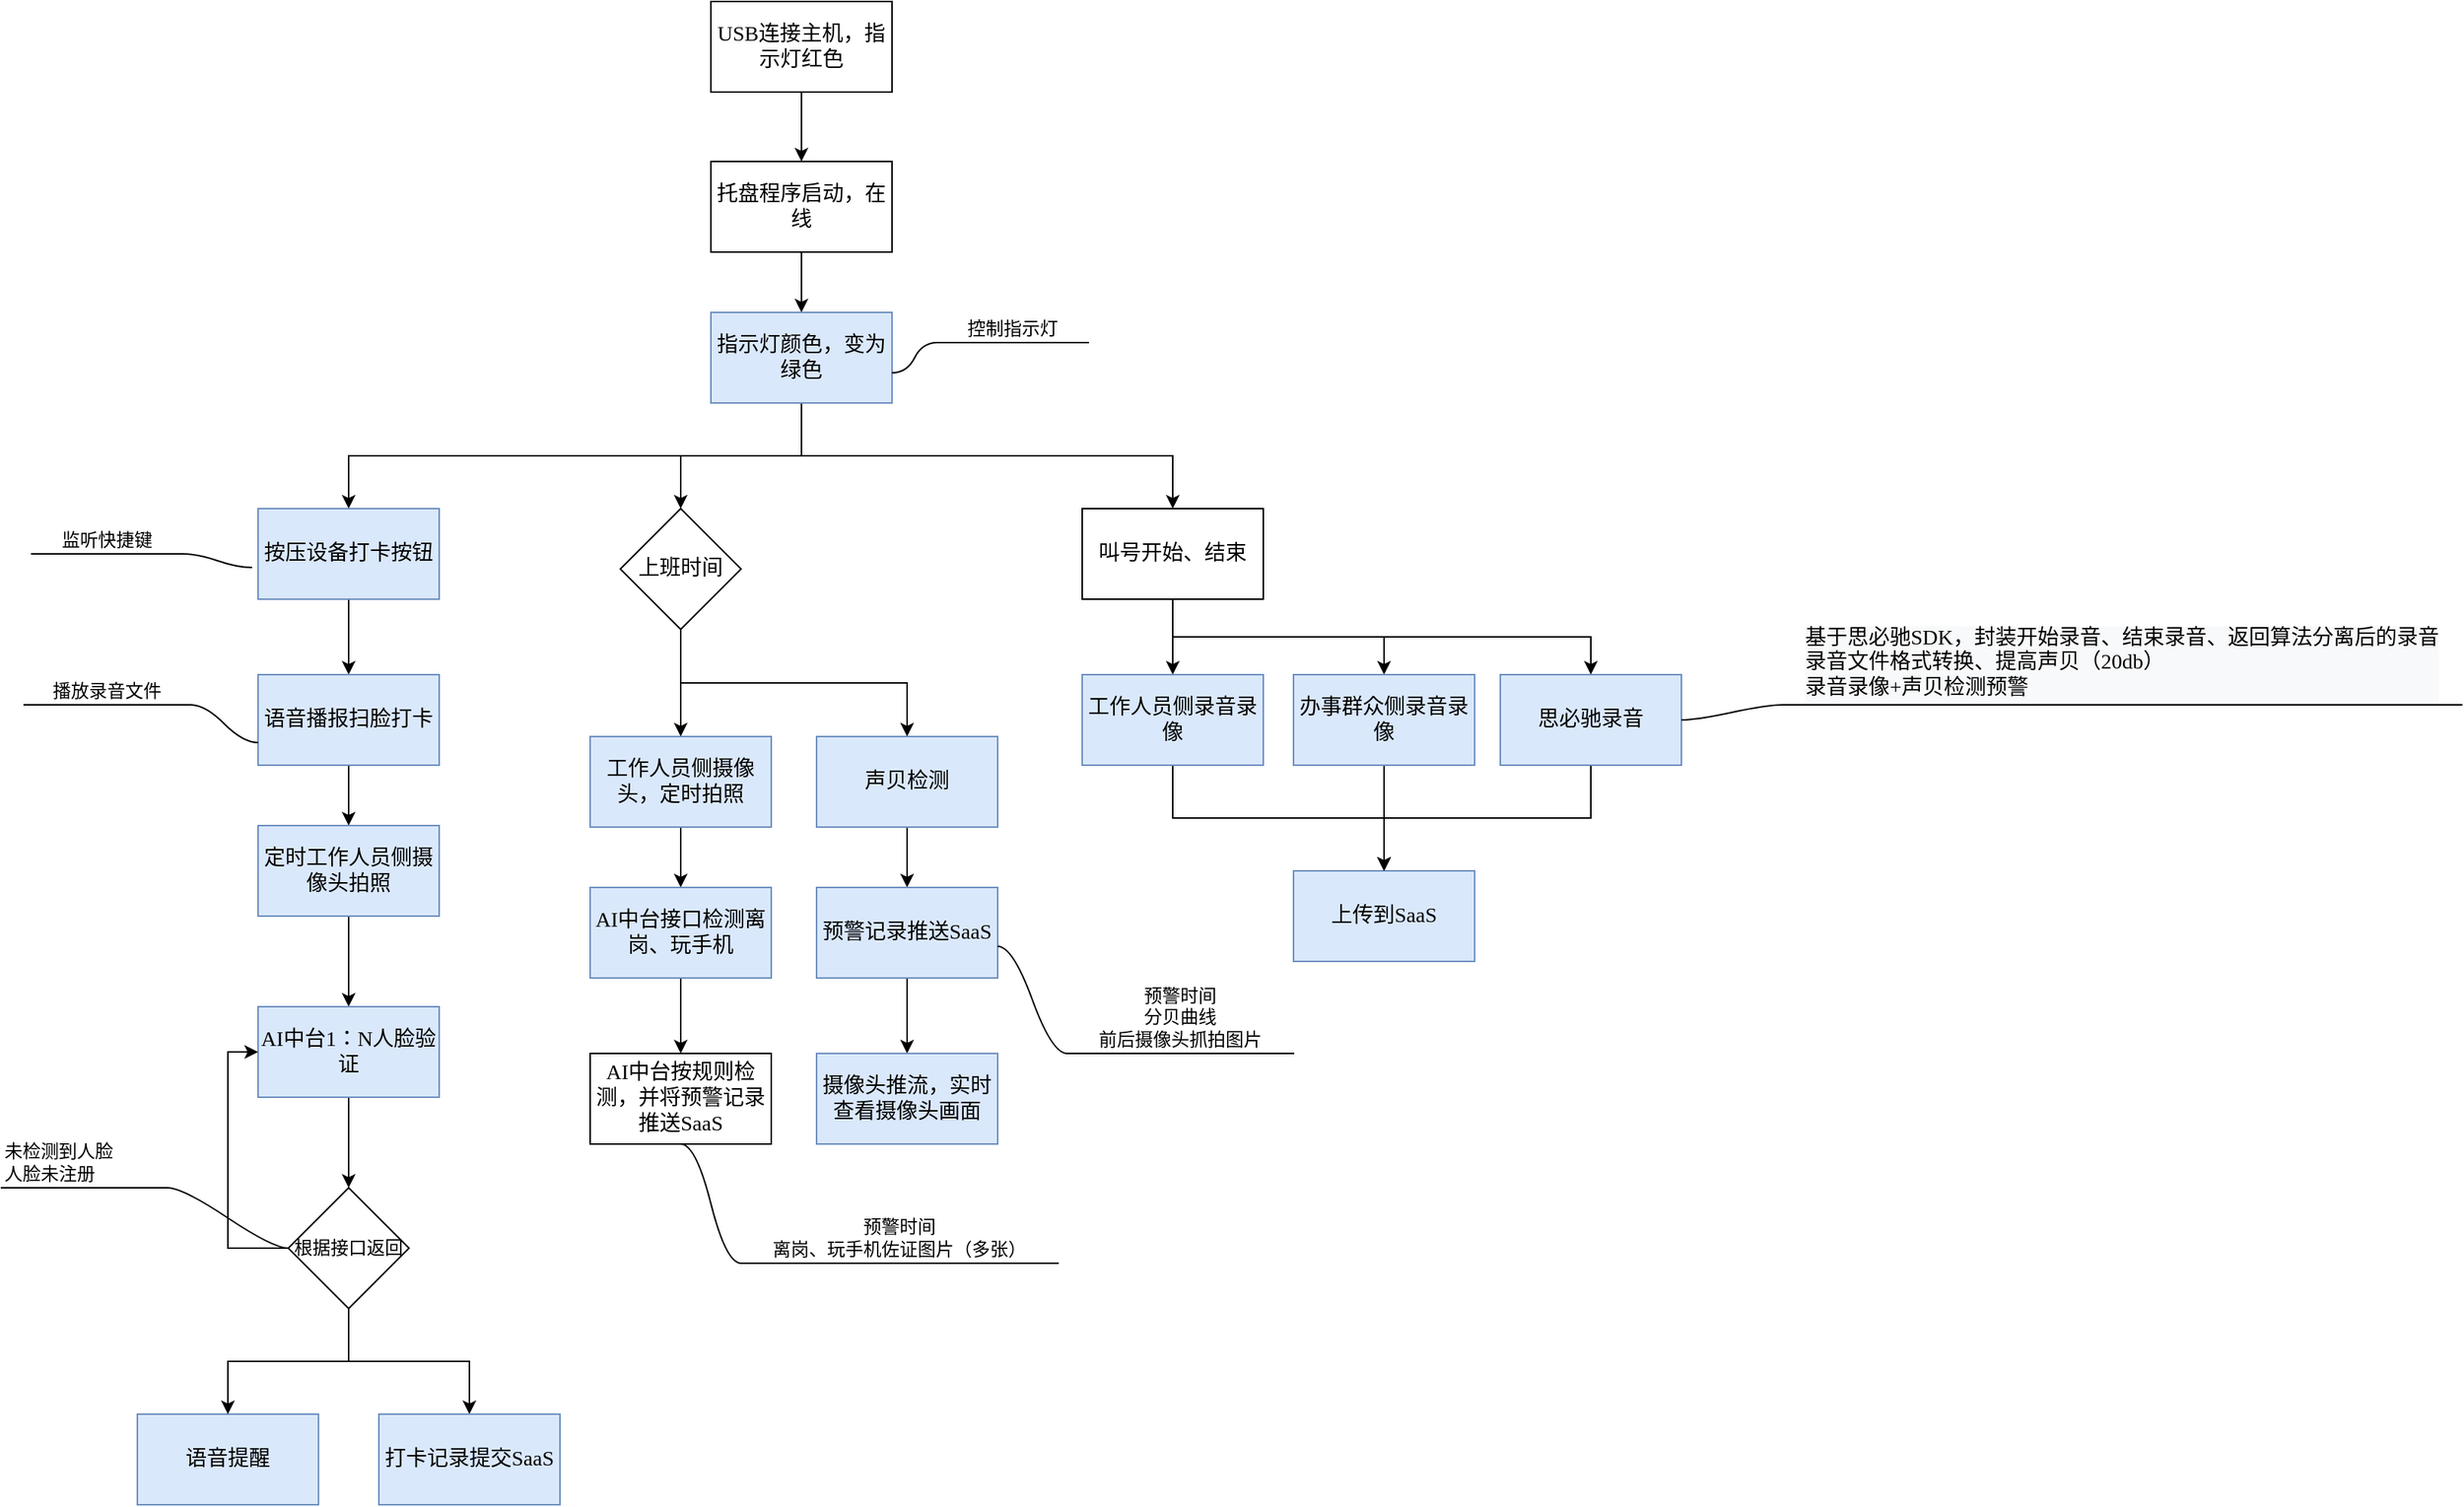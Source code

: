<mxfile version="24.9.0">
  <diagram name="第 1 页" id="kdUgp8HAoLFUEc_NWHWy">
    <mxGraphModel dx="1434" dy="792" grid="1" gridSize="10" guides="1" tooltips="1" connect="1" arrows="1" fold="1" page="1" pageScale="1" pageWidth="827" pageHeight="1169" math="0" shadow="0">
      <root>
        <mxCell id="0" />
        <mxCell id="1" parent="0" />
        <mxCell id="lpU7cfMmDj1gJtjpGfW_-1" style="edgeStyle=orthogonalEdgeStyle;rounded=0;orthogonalLoop=1;jettySize=auto;html=1;exitX=0.5;exitY=1;exitDx=0;exitDy=0;entryX=0.5;entryY=0;entryDx=0;entryDy=0;fontFamily=阿里巴巴普惠体;fontSize=14;" edge="1" parent="1" source="lpU7cfMmDj1gJtjpGfW_-2" target="lpU7cfMmDj1gJtjpGfW_-4">
          <mxGeometry relative="1" as="geometry" />
        </mxCell>
        <mxCell id="lpU7cfMmDj1gJtjpGfW_-2" value="USB连接主机，指示灯红色" style="rounded=0;whiteSpace=wrap;html=1;fontFamily=阿里巴巴普惠体;fontSize=14;" vertex="1" parent="1">
          <mxGeometry x="530" y="94" width="120" height="60" as="geometry" />
        </mxCell>
        <mxCell id="lpU7cfMmDj1gJtjpGfW_-3" style="edgeStyle=orthogonalEdgeStyle;rounded=0;orthogonalLoop=1;jettySize=auto;html=1;exitX=0.5;exitY=1;exitDx=0;exitDy=0;entryX=0.5;entryY=0;entryDx=0;entryDy=0;fontFamily=阿里巴巴普惠体;fontSize=14;" edge="1" parent="1" source="lpU7cfMmDj1gJtjpGfW_-4" target="lpU7cfMmDj1gJtjpGfW_-8">
          <mxGeometry relative="1" as="geometry" />
        </mxCell>
        <mxCell id="lpU7cfMmDj1gJtjpGfW_-4" value="托盘程序启动，在线" style="rounded=0;whiteSpace=wrap;html=1;fontFamily=阿里巴巴普惠体;fontSize=14;" vertex="1" parent="1">
          <mxGeometry x="530" y="200" width="120" height="60" as="geometry" />
        </mxCell>
        <mxCell id="lpU7cfMmDj1gJtjpGfW_-5" style="edgeStyle=orthogonalEdgeStyle;rounded=0;orthogonalLoop=1;jettySize=auto;html=1;exitX=0.5;exitY=1;exitDx=0;exitDy=0;entryX=0.5;entryY=0;entryDx=0;entryDy=0;fontFamily=阿里巴巴普惠体;fontSize=14;" edge="1" parent="1" source="lpU7cfMmDj1gJtjpGfW_-8" target="lpU7cfMmDj1gJtjpGfW_-10">
          <mxGeometry relative="1" as="geometry" />
        </mxCell>
        <mxCell id="lpU7cfMmDj1gJtjpGfW_-7" style="edgeStyle=orthogonalEdgeStyle;rounded=0;orthogonalLoop=1;jettySize=auto;html=1;exitX=0.5;exitY=1;exitDx=0;exitDy=0;entryX=0.5;entryY=0;entryDx=0;entryDy=0;fontFamily=阿里巴巴普惠体;fontSize=14;" edge="1" parent="1" source="lpU7cfMmDj1gJtjpGfW_-8" target="lpU7cfMmDj1gJtjpGfW_-28">
          <mxGeometry relative="1" as="geometry" />
        </mxCell>
        <mxCell id="lpU7cfMmDj1gJtjpGfW_-67" style="edgeStyle=orthogonalEdgeStyle;rounded=0;orthogonalLoop=1;jettySize=auto;html=1;exitX=0.5;exitY=1;exitDx=0;exitDy=0;entryX=0.5;entryY=0;entryDx=0;entryDy=0;" edge="1" parent="1" source="lpU7cfMmDj1gJtjpGfW_-8" target="lpU7cfMmDj1gJtjpGfW_-46">
          <mxGeometry relative="1" as="geometry" />
        </mxCell>
        <mxCell id="lpU7cfMmDj1gJtjpGfW_-8" value="指示灯颜色，变为绿色" style="rounded=0;whiteSpace=wrap;html=1;fontFamily=阿里巴巴普惠体;fontSize=14;fillColor=#dae8fc;strokeColor=#6c8ebf;" vertex="1" parent="1">
          <mxGeometry x="530" y="300" width="120" height="60" as="geometry" />
        </mxCell>
        <mxCell id="lpU7cfMmDj1gJtjpGfW_-9" style="edgeStyle=orthogonalEdgeStyle;rounded=0;orthogonalLoop=1;jettySize=auto;html=1;exitX=0.5;exitY=1;exitDx=0;exitDy=0;fontFamily=阿里巴巴普惠体;fontSize=14;" edge="1" parent="1" source="lpU7cfMmDj1gJtjpGfW_-10" target="lpU7cfMmDj1gJtjpGfW_-12">
          <mxGeometry relative="1" as="geometry" />
        </mxCell>
        <mxCell id="lpU7cfMmDj1gJtjpGfW_-10" value="按压设备打卡按钮" style="rounded=0;whiteSpace=wrap;html=1;fontFamily=阿里巴巴普惠体;fontSize=14;fillColor=#dae8fc;strokeColor=#6c8ebf;" vertex="1" parent="1">
          <mxGeometry x="230" y="430" width="120" height="60" as="geometry" />
        </mxCell>
        <mxCell id="lpU7cfMmDj1gJtjpGfW_-11" style="edgeStyle=orthogonalEdgeStyle;rounded=0;orthogonalLoop=1;jettySize=auto;html=1;exitX=0.5;exitY=1;exitDx=0;exitDy=0;entryX=0.5;entryY=0;entryDx=0;entryDy=0;fontFamily=阿里巴巴普惠体;fontSize=14;" edge="1" parent="1" source="lpU7cfMmDj1gJtjpGfW_-12" target="lpU7cfMmDj1gJtjpGfW_-14">
          <mxGeometry relative="1" as="geometry" />
        </mxCell>
        <mxCell id="lpU7cfMmDj1gJtjpGfW_-12" value="语音播报扫脸打卡" style="rounded=0;whiteSpace=wrap;html=1;fontFamily=阿里巴巴普惠体;fontSize=14;fillColor=#dae8fc;strokeColor=#6c8ebf;" vertex="1" parent="1">
          <mxGeometry x="230" y="540" width="120" height="60" as="geometry" />
        </mxCell>
        <mxCell id="lpU7cfMmDj1gJtjpGfW_-13" style="edgeStyle=orthogonalEdgeStyle;rounded=0;orthogonalLoop=1;jettySize=auto;html=1;exitX=0.5;exitY=1;exitDx=0;exitDy=0;entryX=0.5;entryY=0;entryDx=0;entryDy=0;fontFamily=阿里巴巴普惠体;fontSize=14;" edge="1" parent="1" source="lpU7cfMmDj1gJtjpGfW_-14" target="lpU7cfMmDj1gJtjpGfW_-16">
          <mxGeometry relative="1" as="geometry" />
        </mxCell>
        <mxCell id="lpU7cfMmDj1gJtjpGfW_-14" value="定时工作人员侧摄像头拍照" style="rounded=0;whiteSpace=wrap;html=1;fontFamily=阿里巴巴普惠体;fontSize=14;fillColor=#dae8fc;strokeColor=#6c8ebf;" vertex="1" parent="1">
          <mxGeometry x="230" y="640" width="120" height="60" as="geometry" />
        </mxCell>
        <mxCell id="lpU7cfMmDj1gJtjpGfW_-55" style="edgeStyle=orthogonalEdgeStyle;rounded=0;orthogonalLoop=1;jettySize=auto;html=1;exitX=0.5;exitY=1;exitDx=0;exitDy=0;entryX=0.5;entryY=0;entryDx=0;entryDy=0;" edge="1" parent="1" source="lpU7cfMmDj1gJtjpGfW_-16" target="lpU7cfMmDj1gJtjpGfW_-52">
          <mxGeometry relative="1" as="geometry" />
        </mxCell>
        <mxCell id="lpU7cfMmDj1gJtjpGfW_-16" value="AI中台1：N人脸验证" style="rounded=0;whiteSpace=wrap;html=1;fontFamily=阿里巴巴普惠体;fontSize=14;fillColor=#dae8fc;strokeColor=#6c8ebf;" vertex="1" parent="1">
          <mxGeometry x="230" y="760" width="120" height="60" as="geometry" />
        </mxCell>
        <mxCell id="lpU7cfMmDj1gJtjpGfW_-17" value="语音提醒" style="rounded=0;whiteSpace=wrap;html=1;fontFamily=阿里巴巴普惠体;fontSize=14;fillColor=#dae8fc;strokeColor=#6c8ebf;" vertex="1" parent="1">
          <mxGeometry x="150" y="1030" width="120" height="60" as="geometry" />
        </mxCell>
        <mxCell id="lpU7cfMmDj1gJtjpGfW_-21" style="edgeStyle=orthogonalEdgeStyle;rounded=0;orthogonalLoop=1;jettySize=auto;html=1;exitX=0.5;exitY=1;exitDx=0;exitDy=0;entryX=0.5;entryY=0;entryDx=0;entryDy=0;fontFamily=阿里巴巴普惠体;fontSize=14;" edge="1" parent="1" source="lpU7cfMmDj1gJtjpGfW_-22" target="lpU7cfMmDj1gJtjpGfW_-24">
          <mxGeometry relative="1" as="geometry" />
        </mxCell>
        <mxCell id="lpU7cfMmDj1gJtjpGfW_-22" value="工作人员侧摄像头，定时拍照" style="rounded=0;whiteSpace=wrap;html=1;fontFamily=阿里巴巴普惠体;fontSize=14;fillColor=#dae8fc;strokeColor=#6c8ebf;" vertex="1" parent="1">
          <mxGeometry x="450" y="581" width="120" height="60" as="geometry" />
        </mxCell>
        <mxCell id="lpU7cfMmDj1gJtjpGfW_-23" style="edgeStyle=orthogonalEdgeStyle;rounded=0;orthogonalLoop=1;jettySize=auto;html=1;exitX=0.5;exitY=1;exitDx=0;exitDy=0;entryX=0.5;entryY=0;entryDx=0;entryDy=0;fontFamily=阿里巴巴普惠体;fontSize=14;" edge="1" parent="1" source="lpU7cfMmDj1gJtjpGfW_-24" target="lpU7cfMmDj1gJtjpGfW_-38">
          <mxGeometry relative="1" as="geometry" />
        </mxCell>
        <mxCell id="lpU7cfMmDj1gJtjpGfW_-24" value="AI中台接口检测离岗、玩手机" style="rounded=0;whiteSpace=wrap;html=1;fontFamily=阿里巴巴普惠体;fontSize=14;fillColor=#dae8fc;strokeColor=#6c8ebf;" vertex="1" parent="1">
          <mxGeometry x="450" y="681" width="120" height="60" as="geometry" />
        </mxCell>
        <mxCell id="lpU7cfMmDj1gJtjpGfW_-25" style="edgeStyle=orthogonalEdgeStyle;rounded=0;orthogonalLoop=1;jettySize=auto;html=1;exitX=0.5;exitY=1;exitDx=0;exitDy=0;entryX=0.5;entryY=0;entryDx=0;entryDy=0;fontFamily=阿里巴巴普惠体;fontSize=14;" edge="1" parent="1" source="lpU7cfMmDj1gJtjpGfW_-28" target="lpU7cfMmDj1gJtjpGfW_-30">
          <mxGeometry relative="1" as="geometry" />
        </mxCell>
        <mxCell id="lpU7cfMmDj1gJtjpGfW_-26" style="edgeStyle=orthogonalEdgeStyle;rounded=0;orthogonalLoop=1;jettySize=auto;html=1;exitX=0.5;exitY=1;exitDx=0;exitDy=0;entryX=0.5;entryY=0;entryDx=0;entryDy=0;fontFamily=阿里巴巴普惠体;fontSize=14;" edge="1" parent="1" source="lpU7cfMmDj1gJtjpGfW_-28" target="lpU7cfMmDj1gJtjpGfW_-35">
          <mxGeometry relative="1" as="geometry" />
        </mxCell>
        <mxCell id="lpU7cfMmDj1gJtjpGfW_-27" style="edgeStyle=orthogonalEdgeStyle;rounded=0;orthogonalLoop=1;jettySize=auto;html=1;exitX=0.5;exitY=1;exitDx=0;exitDy=0;entryX=0.5;entryY=0;entryDx=0;entryDy=0;fontFamily=阿里巴巴普惠体;fontSize=14;" edge="1" parent="1" source="lpU7cfMmDj1gJtjpGfW_-28" target="lpU7cfMmDj1gJtjpGfW_-33">
          <mxGeometry relative="1" as="geometry" />
        </mxCell>
        <mxCell id="lpU7cfMmDj1gJtjpGfW_-28" value="叫号开始、结束" style="rounded=0;whiteSpace=wrap;html=1;fontFamily=阿里巴巴普惠体;fontSize=14;" vertex="1" parent="1">
          <mxGeometry x="776" y="430" width="120" height="60" as="geometry" />
        </mxCell>
        <mxCell id="lpU7cfMmDj1gJtjpGfW_-29" style="edgeStyle=orthogonalEdgeStyle;rounded=0;orthogonalLoop=1;jettySize=auto;html=1;exitX=0.5;exitY=1;exitDx=0;exitDy=0;entryX=0.5;entryY=0;entryDx=0;entryDy=0;fontFamily=阿里巴巴普惠体;fontSize=14;" edge="1" parent="1" source="lpU7cfMmDj1gJtjpGfW_-30" target="lpU7cfMmDj1gJtjpGfW_-31">
          <mxGeometry relative="1" as="geometry" />
        </mxCell>
        <mxCell id="lpU7cfMmDj1gJtjpGfW_-30" value="工作人员侧录音录像" style="rounded=0;whiteSpace=wrap;html=1;fontFamily=阿里巴巴普惠体;fontSize=14;fillColor=#dae8fc;strokeColor=#6c8ebf;" vertex="1" parent="1">
          <mxGeometry x="776" y="540" width="120" height="60" as="geometry" />
        </mxCell>
        <mxCell id="lpU7cfMmDj1gJtjpGfW_-31" value="上传到SaaS" style="rounded=0;whiteSpace=wrap;html=1;fontFamily=阿里巴巴普惠体;fontSize=14;fillColor=#dae8fc;strokeColor=#6c8ebf;" vertex="1" parent="1">
          <mxGeometry x="916" y="670" width="120" height="60" as="geometry" />
        </mxCell>
        <mxCell id="lpU7cfMmDj1gJtjpGfW_-32" style="edgeStyle=orthogonalEdgeStyle;rounded=0;orthogonalLoop=1;jettySize=auto;html=1;exitX=0.5;exitY=1;exitDx=0;exitDy=0;entryX=0.5;entryY=0;entryDx=0;entryDy=0;fontFamily=阿里巴巴普惠体;fontSize=14;" edge="1" parent="1" source="lpU7cfMmDj1gJtjpGfW_-33" target="lpU7cfMmDj1gJtjpGfW_-31">
          <mxGeometry relative="1" as="geometry" />
        </mxCell>
        <mxCell id="lpU7cfMmDj1gJtjpGfW_-33" value="思必驰录音" style="rounded=0;whiteSpace=wrap;html=1;fontFamily=阿里巴巴普惠体;fontSize=14;fillColor=#dae8fc;strokeColor=#6c8ebf;" vertex="1" parent="1">
          <mxGeometry x="1053" y="540" width="120" height="60" as="geometry" />
        </mxCell>
        <mxCell id="lpU7cfMmDj1gJtjpGfW_-34" style="edgeStyle=orthogonalEdgeStyle;rounded=0;orthogonalLoop=1;jettySize=auto;html=1;exitX=0.5;exitY=1;exitDx=0;exitDy=0;entryX=0.5;entryY=0;entryDx=0;entryDy=0;fontFamily=阿里巴巴普惠体;fontSize=14;" edge="1" parent="1" source="lpU7cfMmDj1gJtjpGfW_-35" target="lpU7cfMmDj1gJtjpGfW_-31">
          <mxGeometry relative="1" as="geometry" />
        </mxCell>
        <mxCell id="lpU7cfMmDj1gJtjpGfW_-35" value="办事群众侧录音录像" style="rounded=0;whiteSpace=wrap;html=1;fontFamily=阿里巴巴普惠体;fontSize=14;fillColor=#dae8fc;strokeColor=#6c8ebf;" vertex="1" parent="1">
          <mxGeometry x="916" y="540" width="120" height="60" as="geometry" />
        </mxCell>
        <mxCell id="lpU7cfMmDj1gJtjpGfW_-36" style="edgeStyle=orthogonalEdgeStyle;rounded=0;orthogonalLoop=1;jettySize=auto;html=1;exitX=0.5;exitY=1;exitDx=0;exitDy=0;entryX=0.5;entryY=0;entryDx=0;entryDy=0;fontFamily=阿里巴巴普惠体;fontSize=14;" edge="1" parent="1" source="lpU7cfMmDj1gJtjpGfW_-37" target="lpU7cfMmDj1gJtjpGfW_-39">
          <mxGeometry relative="1" as="geometry" />
        </mxCell>
        <mxCell id="lpU7cfMmDj1gJtjpGfW_-37" value="声贝检测" style="rounded=0;whiteSpace=wrap;html=1;fontFamily=阿里巴巴普惠体;fontSize=14;fillColor=#dae8fc;strokeColor=#6c8ebf;" vertex="1" parent="1">
          <mxGeometry x="600" y="581" width="120" height="60" as="geometry" />
        </mxCell>
        <mxCell id="lpU7cfMmDj1gJtjpGfW_-38" value="AI中台按规则检测，并将预警记录推送SaaS" style="rounded=0;whiteSpace=wrap;html=1;fontFamily=阿里巴巴普惠体;fontSize=14;" vertex="1" parent="1">
          <mxGeometry x="450" y="791" width="120" height="60" as="geometry" />
        </mxCell>
        <mxCell id="lpU7cfMmDj1gJtjpGfW_-78" style="edgeStyle=orthogonalEdgeStyle;rounded=0;orthogonalLoop=1;jettySize=auto;html=1;exitX=0.5;exitY=1;exitDx=0;exitDy=0;entryX=0.5;entryY=0;entryDx=0;entryDy=0;" edge="1" parent="1" source="lpU7cfMmDj1gJtjpGfW_-39" target="lpU7cfMmDj1gJtjpGfW_-77">
          <mxGeometry relative="1" as="geometry" />
        </mxCell>
        <mxCell id="lpU7cfMmDj1gJtjpGfW_-39" value="预警记录推送SaaS" style="rounded=0;whiteSpace=wrap;html=1;fontFamily=阿里巴巴普惠体;fontSize=14;fillColor=#dae8fc;strokeColor=#6c8ebf;" vertex="1" parent="1">
          <mxGeometry x="600" y="681" width="120" height="60" as="geometry" />
        </mxCell>
        <mxCell id="lpU7cfMmDj1gJtjpGfW_-44" value="控制指示灯" style="whiteSpace=wrap;html=1;shape=partialRectangle;top=0;left=0;bottom=1;right=0;points=[[0,1],[1,1]];fillColor=none;align=center;verticalAlign=bottom;routingCenterY=0.5;snapToPoint=1;recursiveResize=0;autosize=1;treeFolding=1;treeMoving=1;newEdgeStyle={&quot;edgeStyle&quot;:&quot;entityRelationEdgeStyle&quot;,&quot;startArrow&quot;:&quot;none&quot;,&quot;endArrow&quot;:&quot;none&quot;,&quot;segment&quot;:10,&quot;curved&quot;:1,&quot;sourcePerimeterSpacing&quot;:0,&quot;targetPerimeterSpacing&quot;:0};" vertex="1" parent="1">
          <mxGeometry x="680" y="290" width="100" height="30" as="geometry" />
        </mxCell>
        <mxCell id="lpU7cfMmDj1gJtjpGfW_-45" value="" style="edgeStyle=entityRelationEdgeStyle;startArrow=none;endArrow=none;segment=10;curved=1;sourcePerimeterSpacing=0;targetPerimeterSpacing=0;rounded=0;" edge="1" target="lpU7cfMmDj1gJtjpGfW_-44" parent="1">
          <mxGeometry relative="1" as="geometry">
            <mxPoint x="650" y="340" as="sourcePoint" />
          </mxGeometry>
        </mxCell>
        <mxCell id="lpU7cfMmDj1gJtjpGfW_-65" style="edgeStyle=orthogonalEdgeStyle;rounded=0;orthogonalLoop=1;jettySize=auto;html=1;exitX=0.5;exitY=1;exitDx=0;exitDy=0;entryX=0.5;entryY=0;entryDx=0;entryDy=0;" edge="1" parent="1" source="lpU7cfMmDj1gJtjpGfW_-46" target="lpU7cfMmDj1gJtjpGfW_-22">
          <mxGeometry relative="1" as="geometry" />
        </mxCell>
        <mxCell id="lpU7cfMmDj1gJtjpGfW_-68" style="edgeStyle=orthogonalEdgeStyle;rounded=0;orthogonalLoop=1;jettySize=auto;html=1;exitX=0.5;exitY=1;exitDx=0;exitDy=0;" edge="1" parent="1" source="lpU7cfMmDj1gJtjpGfW_-46" target="lpU7cfMmDj1gJtjpGfW_-37">
          <mxGeometry relative="1" as="geometry" />
        </mxCell>
        <mxCell id="lpU7cfMmDj1gJtjpGfW_-46" value="&lt;span style=&quot;font-family: 阿里巴巴普惠体; font-size: 14px;&quot;&gt;上班时间&lt;/span&gt;" style="rhombus;whiteSpace=wrap;html=1;" vertex="1" parent="1">
          <mxGeometry x="470" y="430" width="80" height="80" as="geometry" />
        </mxCell>
        <mxCell id="lpU7cfMmDj1gJtjpGfW_-47" value="监听快捷键" style="whiteSpace=wrap;html=1;shape=partialRectangle;top=0;left=0;bottom=1;right=0;points=[[0,1],[1,1]];fillColor=none;align=center;verticalAlign=bottom;routingCenterY=0.5;snapToPoint=1;recursiveResize=0;autosize=1;treeFolding=1;treeMoving=1;newEdgeStyle={&quot;edgeStyle&quot;:&quot;entityRelationEdgeStyle&quot;,&quot;startArrow&quot;:&quot;none&quot;,&quot;endArrow&quot;:&quot;none&quot;,&quot;segment&quot;:10,&quot;curved&quot;:1,&quot;sourcePerimeterSpacing&quot;:0,&quot;targetPerimeterSpacing&quot;:0};flipH=1;" vertex="1" parent="1">
          <mxGeometry x="80" y="430" width="100" height="30" as="geometry" />
        </mxCell>
        <mxCell id="lpU7cfMmDj1gJtjpGfW_-48" value="" style="edgeStyle=entityRelationEdgeStyle;startArrow=none;endArrow=none;segment=10;curved=1;sourcePerimeterSpacing=0;targetPerimeterSpacing=0;rounded=0;exitX=-0.033;exitY=0.65;exitDx=0;exitDy=0;exitPerimeter=0;" edge="1" target="lpU7cfMmDj1gJtjpGfW_-47" parent="1" source="lpU7cfMmDj1gJtjpGfW_-10">
          <mxGeometry relative="1" as="geometry">
            <mxPoint x="90" y="480" as="sourcePoint" />
          </mxGeometry>
        </mxCell>
        <mxCell id="lpU7cfMmDj1gJtjpGfW_-50" value="播放录音文件" style="whiteSpace=wrap;html=1;shape=partialRectangle;top=0;left=0;bottom=1;right=0;points=[[0,1],[1,1]];fillColor=none;align=center;verticalAlign=bottom;routingCenterY=0.5;snapToPoint=1;recursiveResize=0;autosize=1;treeFolding=1;treeMoving=1;newEdgeStyle={&quot;edgeStyle&quot;:&quot;entityRelationEdgeStyle&quot;,&quot;startArrow&quot;:&quot;none&quot;,&quot;endArrow&quot;:&quot;none&quot;,&quot;segment&quot;:10,&quot;curved&quot;:1,&quot;sourcePerimeterSpacing&quot;:0,&quot;targetPerimeterSpacing&quot;:0};flipH=1;" vertex="1" parent="1">
          <mxGeometry x="75" y="530" width="110" height="30" as="geometry" />
        </mxCell>
        <mxCell id="lpU7cfMmDj1gJtjpGfW_-51" value="" style="edgeStyle=entityRelationEdgeStyle;startArrow=none;endArrow=none;segment=10;curved=1;sourcePerimeterSpacing=0;targetPerimeterSpacing=0;rounded=0;exitX=0;exitY=0.75;exitDx=0;exitDy=0;" edge="1" target="lpU7cfMmDj1gJtjpGfW_-50" parent="1" source="lpU7cfMmDj1gJtjpGfW_-12">
          <mxGeometry relative="1" as="geometry">
            <mxPoint x="80" y="585" as="sourcePoint" />
          </mxGeometry>
        </mxCell>
        <mxCell id="lpU7cfMmDj1gJtjpGfW_-53" style="edgeStyle=orthogonalEdgeStyle;rounded=0;orthogonalLoop=1;jettySize=auto;html=1;exitX=0.5;exitY=1;exitDx=0;exitDy=0;entryX=0.5;entryY=0;entryDx=0;entryDy=0;" edge="1" parent="1" source="lpU7cfMmDj1gJtjpGfW_-52" target="lpU7cfMmDj1gJtjpGfW_-17">
          <mxGeometry relative="1" as="geometry" />
        </mxCell>
        <mxCell id="lpU7cfMmDj1gJtjpGfW_-54" style="edgeStyle=orthogonalEdgeStyle;rounded=0;orthogonalLoop=1;jettySize=auto;html=1;exitX=0;exitY=0.5;exitDx=0;exitDy=0;entryX=0;entryY=0.5;entryDx=0;entryDy=0;" edge="1" parent="1" source="lpU7cfMmDj1gJtjpGfW_-52" target="lpU7cfMmDj1gJtjpGfW_-16">
          <mxGeometry relative="1" as="geometry" />
        </mxCell>
        <mxCell id="lpU7cfMmDj1gJtjpGfW_-61" style="edgeStyle=orthogonalEdgeStyle;rounded=0;orthogonalLoop=1;jettySize=auto;html=1;exitX=0.5;exitY=1;exitDx=0;exitDy=0;entryX=0.5;entryY=0;entryDx=0;entryDy=0;" edge="1" parent="1" source="lpU7cfMmDj1gJtjpGfW_-52" target="lpU7cfMmDj1gJtjpGfW_-60">
          <mxGeometry relative="1" as="geometry" />
        </mxCell>
        <mxCell id="lpU7cfMmDj1gJtjpGfW_-52" value="根据接口返回" style="rhombus;whiteSpace=wrap;html=1;" vertex="1" parent="1">
          <mxGeometry x="250" y="880" width="80" height="80" as="geometry" />
        </mxCell>
        <mxCell id="lpU7cfMmDj1gJtjpGfW_-58" value="&lt;div&gt;&lt;br&gt;&lt;/div&gt;&lt;div&gt;&lt;br&gt;&lt;/div&gt;&lt;div&gt;&lt;br&gt;&lt;/div&gt;&lt;div&gt;&lt;br&gt;&lt;/div&gt;&lt;div&gt;&lt;br&gt;&lt;/div&gt;&lt;div&gt;&lt;span style=&quot;background-color: initial;&quot;&gt;未检测到人脸&lt;/span&gt;&lt;/div&gt;&lt;div&gt;人脸未注册&lt;/div&gt;" style="whiteSpace=wrap;html=1;shape=partialRectangle;top=0;left=0;bottom=1;right=0;points=[[0,1],[1,1]];fillColor=none;align=left;verticalAlign=bottom;routingCenterY=0.5;snapToPoint=1;recursiveResize=0;autosize=1;treeFolding=1;treeMoving=1;newEdgeStyle={&quot;edgeStyle&quot;:&quot;entityRelationEdgeStyle&quot;,&quot;startArrow&quot;:&quot;none&quot;,&quot;endArrow&quot;:&quot;none&quot;,&quot;segment&quot;:10,&quot;curved&quot;:1,&quot;sourcePerimeterSpacing&quot;:0,&quot;targetPerimeterSpacing&quot;:0};flipH=1;" vertex="1" parent="1">
          <mxGeometry x="60" y="830" width="110" height="50" as="geometry" />
        </mxCell>
        <mxCell id="lpU7cfMmDj1gJtjpGfW_-59" value="" style="edgeStyle=entityRelationEdgeStyle;startArrow=none;endArrow=none;segment=10;curved=1;sourcePerimeterSpacing=0;targetPerimeterSpacing=0;rounded=0;exitX=0;exitY=0.5;exitDx=0;exitDy=0;" edge="1" target="lpU7cfMmDj1gJtjpGfW_-58" parent="1" source="lpU7cfMmDj1gJtjpGfW_-52">
          <mxGeometry relative="1" as="geometry">
            <mxPoint x="90" y="860" as="sourcePoint" />
          </mxGeometry>
        </mxCell>
        <mxCell id="lpU7cfMmDj1gJtjpGfW_-60" value="打卡记录提交SaaS" style="rounded=0;whiteSpace=wrap;html=1;fontFamily=阿里巴巴普惠体;fontSize=14;fillColor=#dae8fc;strokeColor=#6c8ebf;" vertex="1" parent="1">
          <mxGeometry x="310" y="1030" width="120" height="60" as="geometry" />
        </mxCell>
        <mxCell id="lpU7cfMmDj1gJtjpGfW_-71" value="&lt;div&gt;&lt;br&gt;&lt;/div&gt;&lt;div&gt;&lt;br&gt;&lt;/div&gt;预警时间&lt;div&gt;分贝曲线&lt;div&gt;前后摄像头抓拍图片&lt;/div&gt;&lt;/div&gt;" style="whiteSpace=wrap;html=1;shape=partialRectangle;top=0;left=0;bottom=1;right=0;points=[[0,1],[1,1]];fillColor=none;align=center;verticalAlign=bottom;routingCenterY=0.5;snapToPoint=1;recursiveResize=0;autosize=1;treeFolding=1;treeMoving=1;newEdgeStyle={&quot;edgeStyle&quot;:&quot;entityRelationEdgeStyle&quot;,&quot;startArrow&quot;:&quot;none&quot;,&quot;endArrow&quot;:&quot;none&quot;,&quot;segment&quot;:10,&quot;curved&quot;:1,&quot;sourcePerimeterSpacing&quot;:0,&quot;targetPerimeterSpacing&quot;:0};" vertex="1" parent="1">
          <mxGeometry x="766" y="720" width="150" height="71" as="geometry" />
        </mxCell>
        <mxCell id="lpU7cfMmDj1gJtjpGfW_-72" value="" style="edgeStyle=entityRelationEdgeStyle;startArrow=none;endArrow=none;segment=10;curved=1;sourcePerimeterSpacing=0;targetPerimeterSpacing=0;rounded=0;" edge="1" target="lpU7cfMmDj1gJtjpGfW_-71" parent="1">
          <mxGeometry relative="1" as="geometry">
            <mxPoint x="720" y="720" as="sourcePoint" />
          </mxGeometry>
        </mxCell>
        <mxCell id="lpU7cfMmDj1gJtjpGfW_-75" value="预警时间&lt;div&gt;离岗、玩手机佐证图片（多张）&lt;/div&gt;" style="whiteSpace=wrap;html=1;shape=partialRectangle;top=0;left=0;bottom=1;right=0;points=[[0,1],[1,1]];fillColor=none;align=center;verticalAlign=bottom;routingCenterY=0.5;snapToPoint=1;recursiveResize=0;autosize=1;treeFolding=1;treeMoving=1;newEdgeStyle={&quot;edgeStyle&quot;:&quot;entityRelationEdgeStyle&quot;,&quot;startArrow&quot;:&quot;none&quot;,&quot;endArrow&quot;:&quot;none&quot;,&quot;segment&quot;:10,&quot;curved&quot;:1,&quot;sourcePerimeterSpacing&quot;:0,&quot;targetPerimeterSpacing&quot;:0};" vertex="1" parent="1">
          <mxGeometry x="550" y="890" width="210" height="40" as="geometry" />
        </mxCell>
        <mxCell id="lpU7cfMmDj1gJtjpGfW_-76" value="" style="edgeStyle=entityRelationEdgeStyle;startArrow=none;endArrow=none;segment=10;curved=1;sourcePerimeterSpacing=0;targetPerimeterSpacing=0;rounded=0;exitX=0.5;exitY=1;exitDx=0;exitDy=0;" edge="1" target="lpU7cfMmDj1gJtjpGfW_-75" parent="1" source="lpU7cfMmDj1gJtjpGfW_-38">
          <mxGeometry relative="1" as="geometry">
            <mxPoint x="570" y="820" as="sourcePoint" />
          </mxGeometry>
        </mxCell>
        <mxCell id="lpU7cfMmDj1gJtjpGfW_-77" value="摄像头推流，实时查看摄像头画面" style="rounded=0;whiteSpace=wrap;html=1;fontFamily=阿里巴巴普惠体;fontSize=14;fillColor=#dae8fc;strokeColor=#6c8ebf;" vertex="1" parent="1">
          <mxGeometry x="600" y="791" width="120" height="60" as="geometry" />
        </mxCell>
        <mxCell id="lpU7cfMmDj1gJtjpGfW_-80" value="&lt;div style=&quot;font-family: 阿里巴巴普惠体; font-size: 14px; text-align: left; background-color: rgb(248, 249, 250);&quot;&gt;基于思必驰SDK，封装开始录音、结束录音、返回算法分离后的录音&lt;/div&gt;&lt;div style=&quot;font-family: 阿里巴巴普惠体; font-size: 14px; text-align: left; background-color: rgb(248, 249, 250);&quot;&gt;录音文件格式转换、提高声贝（20db）&lt;/div&gt;&lt;div style=&quot;font-family: 阿里巴巴普惠体; font-size: 14px; text-align: left; background-color: rgb(248, 249, 250);&quot;&gt;录音录像+声贝检测预警&lt;/div&gt;" style="whiteSpace=wrap;html=1;shape=partialRectangle;top=0;left=0;bottom=1;right=0;points=[[0,1],[1,1]];fillColor=none;align=center;verticalAlign=bottom;routingCenterY=0.5;snapToPoint=1;recursiveResize=0;autosize=1;treeFolding=1;treeMoving=1;newEdgeStyle={&quot;edgeStyle&quot;:&quot;entityRelationEdgeStyle&quot;,&quot;startArrow&quot;:&quot;none&quot;,&quot;endArrow&quot;:&quot;none&quot;,&quot;segment&quot;:10,&quot;curved&quot;:1,&quot;sourcePerimeterSpacing&quot;:0,&quot;targetPerimeterSpacing&quot;:0};" vertex="1" parent="1">
          <mxGeometry x="1240" y="500" width="450" height="60" as="geometry" />
        </mxCell>
        <mxCell id="lpU7cfMmDj1gJtjpGfW_-81" value="" style="edgeStyle=entityRelationEdgeStyle;startArrow=none;endArrow=none;segment=10;curved=1;sourcePerimeterSpacing=0;targetPerimeterSpacing=0;rounded=0;" edge="1" target="lpU7cfMmDj1gJtjpGfW_-80" parent="1">
          <mxGeometry relative="1" as="geometry">
            <mxPoint x="1173" y="570" as="sourcePoint" />
          </mxGeometry>
        </mxCell>
      </root>
    </mxGraphModel>
  </diagram>
</mxfile>
